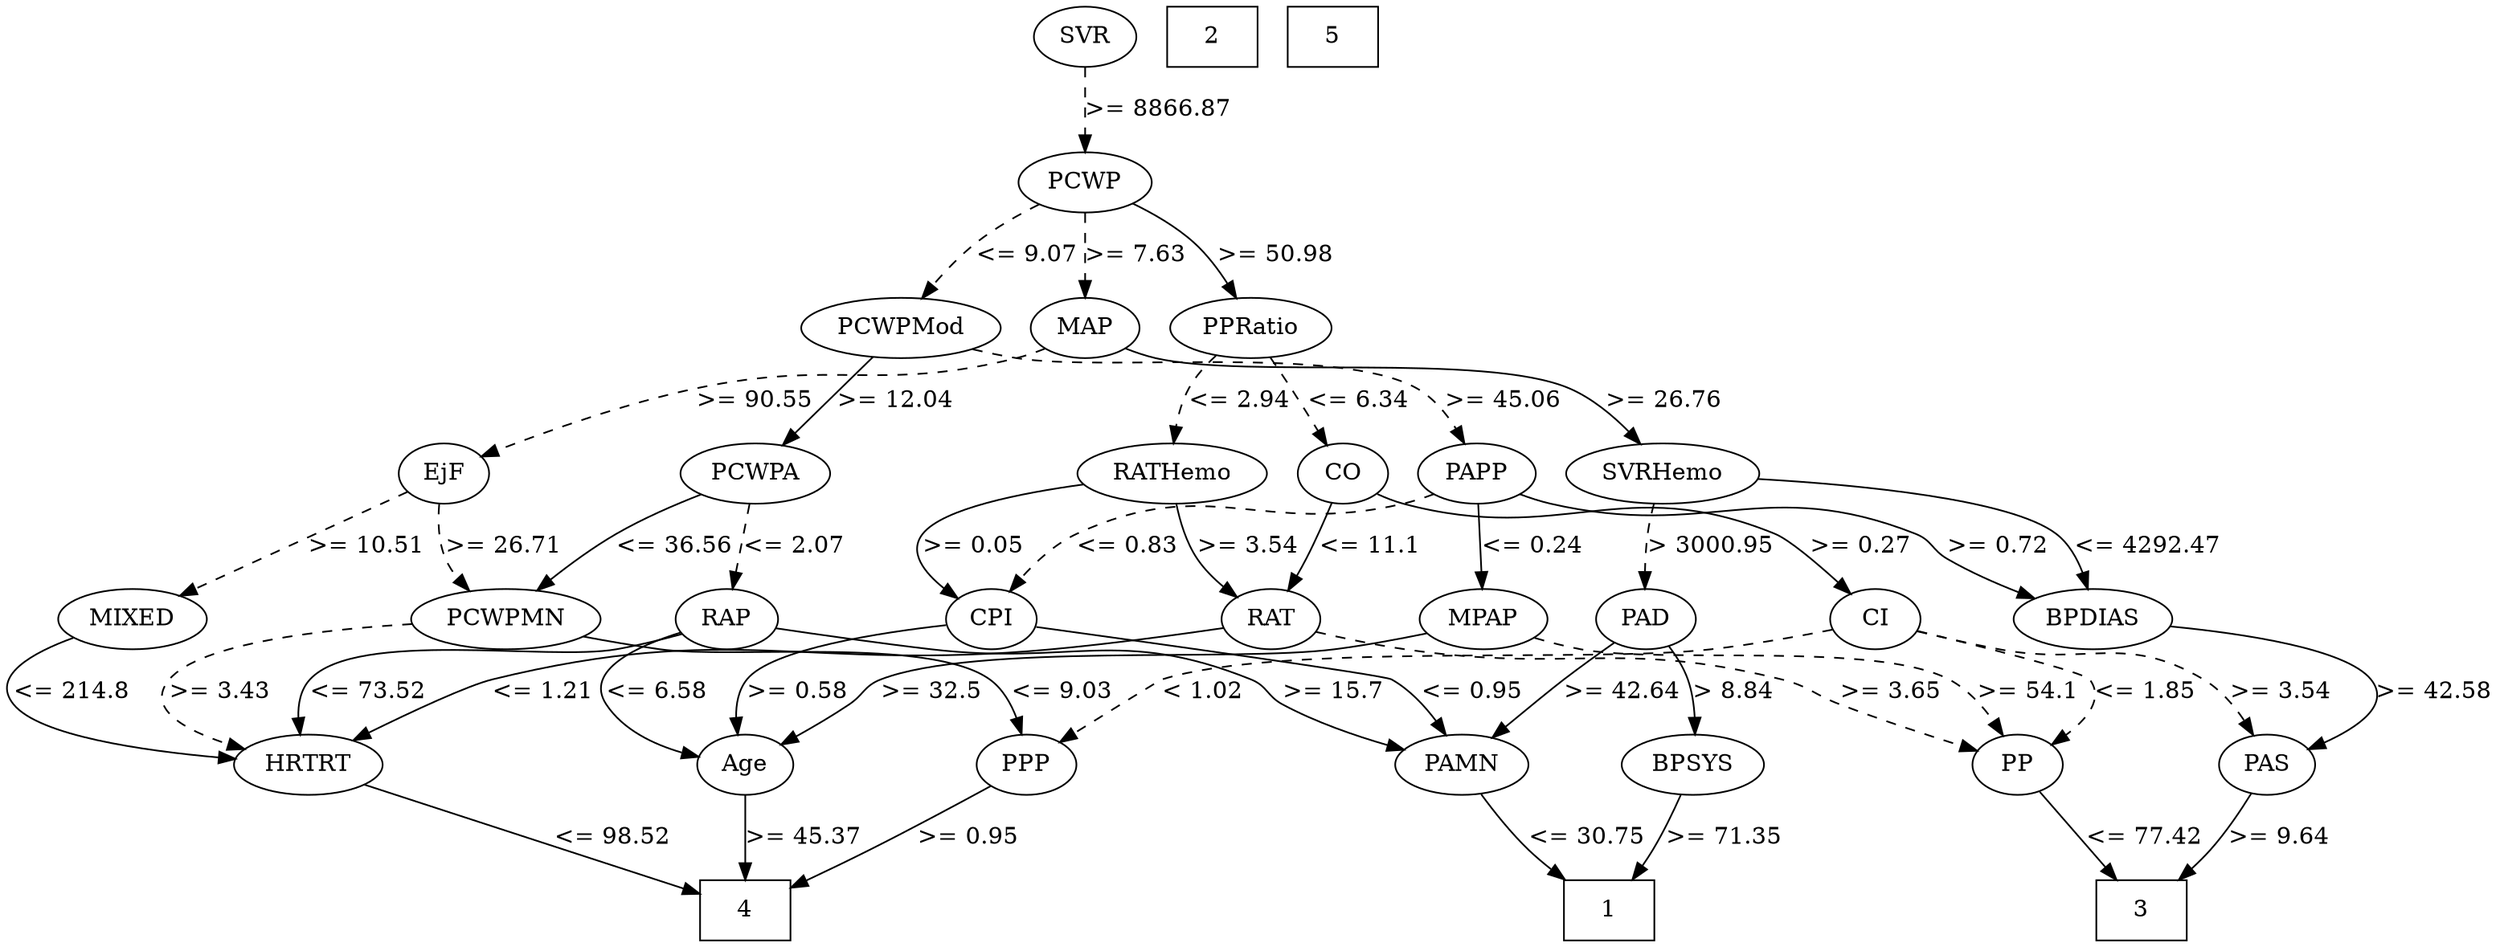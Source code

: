 strict digraph G {
	graph [bb="0,0,1207.5,558"];
	node [label="\N"];
	1	[height=0.5,
		pos="783.5,18",
		shape=box,
		width=0.75];
	2	[height=0.5,
		pos="552.5,540",
		shape=box,
		width=0.75];
	3	[height=0.5,
		pos="1031.5,18",
		shape=box,
		width=0.75];
	4	[height=0.5,
		pos="367.5,18",
		shape=box,
		width=0.75];
	5	[height=0.5,
		pos="624.5,540",
		shape=box,
		width=0.75];
	RAP	[height=0.5,
		pos="305.5,192",
		width=0.77778];
	PAMN	[height=0.5,
		pos="712.5,105",
		width=1.0139];
	RAP -> PAMN	[label=">= 15.7",
		lp="651,148.5",
		op=">=",
		param=15.7,
		pos="e,683.18,115.96 332.26,185.97 352.79,182.24 381.86,177.27 407.5,174 496.91,162.58 525.75,189.31 609.5,156 619.5,152.02 619.23,146.45 \
628.5,141 642.55,132.74 658.92,125.45 673.46,119.69",
		style=solid];
	HRTRT	[height=0.5,
		pos="156.5,105",
		width=1.1013];
	RAP -> HRTRT	[label="<= 73.52",
		lp="183.5,148.5",
		op="<=",
		param=73.52,
		pos="e,151.87,123.17 280.95,183.12 270.94,180.06 259.23,176.65 248.5,174 208.48,164.1 183.99,187.59 157.5,156 152.24,149.73 150.72,141.3 \
150.9,133.16",
		style=solid];
	Age	[height=0.5,
		pos="367.5,105",
		width=0.75];
	RAP -> Age	[label="<= 6.58",
		lp="323,148.5",
		op="<=",
		param=6.58,
		pos="e,342.56,112.02 298.92,174.1 296.05,163.83 294.53,150.85 300.5,141 307.76,129.01 320.62,120.94 333.15,115.6",
		style=solid];
	PAMN -> 1	[label="<= 30.75",
		lp="773.5,61.5",
		op="<=",
		param=30.75,
		pos="e,764.51,36.169 722.8,87.669 729.41,77.612 738.44,64.651 747.5,54 750.5,50.469 753.82,46.895 757.17,43.447",
		style=solid];
	HRTRT -> 4	[label="<= 98.52",
		lp="301.5,61.5",
		op="<=",
		param=98.52,
		pos="e,340.29,29.962 185.4,92.359 223.22,77.122 289.55,50.401 330.86,33.759",
		style=solid];
	Age -> 4	[label=">= 45.37",
		lp="393.5,61.5",
		op=">=",
		param=45.37,
		pos="e,367.5,36.175 367.5,86.799 367.5,75.163 367.5,59.548 367.5,46.237",
		style=solid];
	PAS	[height=0.5,
		pos="1106.5,105",
		width=0.75];
	PAS -> 3	[label=">= 9.64",
		lp="1095,61.5",
		op=">=",
		param=9.64,
		pos="e,1046.7,36.271 1093.4,89.194 1082.5,76.753 1066.5,58.704 1053.6,44.024",
		style=solid];
	PAD	[height=0.5,
		pos="776.5,192",
		width=0.79437];
	PAD -> PAMN	[label=">= 42.64",
		lp="781.5,148.5",
		op=">=",
		param=42.64,
		pos="e,728.32,121.43 767.51,174.69 761.7,164.65 753.72,151.69 745.5,141 742.34,136.88 738.76,132.7 735.17,128.73",
		style=solid];
	BPSYS	[height=0.5,
		pos="829.5,105",
		width=1.0471];
	PAD -> BPSYS	[label="> 8.84",
		lp="844,148.5",
		op=">",
		param=8.84,
		pos="e,829.38,123.26 797.28,179.14 805.77,173.26 814.89,165.39 820.5,156 824.54,149.23 826.86,141.1 828.16,133.37",
		style=solid];
	BPSYS -> 1	[label=">= 71.35",
		lp="834.5,61.5",
		op=">=",
		param=71.35,
		pos="e,792.73,36.049 820.41,87.207 813.9,75.178 805.01,58.748 797.59,45.028",
		style=solid];
	PCWP	[height=0.5,
		pos="479.5,453",
		width=0.97491];
	PCWPMod	[height=0.5,
		pos="378.5,366",
		width=1.4444];
	PCWP -> PCWPMod	[label="<= 9.07",
		lp="453,409.5",
		op="<=",
		param=9.07,
		pos="e,394.33,383.39 458.98,438.34 450.01,432.11 439.51,424.48 430.5,417 420.66,408.83 410.4,399.23 401.62,390.63",
		style=dashed];
	MAP	[height=0.5,
		pos="479.5,366",
		width=0.84854];
	PCWP -> MAP	[label=">= 7.63",
		lp="502,409.5",
		op=">=",
		param=7.63,
		pos="e,479.5,384.18 479.5,434.8 479.5,423.16 479.5,407.55 479.5,394.24",
		style=dashed];
	PPRatio	[height=0.5,
		pos="567.5,366",
		width=1.1013];
	PCWP -> PPRatio	[label=">= 50.98",
		lp="567.5,409.5",
		op=">=",
		param=50.98,
		pos="e,556.3,383.75 501.03,438.6 509.98,432.54 520.2,424.96 528.5,417 536.37,409.46 543.98,400.27 550.36,391.84",
		style=solid];
	PCWPA	[height=0.5,
		pos="329.5,279",
		width=1.1555];
	PCWPMod -> PCWPA	[label=">= 12.04",
		lp="382.5,322.5",
		op=">=",
		param=12.04,
		pos="e,339.16,296.76 368.82,348.21 361.84,336.1 352.29,319.53 344.35,305.76",
		style=solid];
	PAPP	[height=0.5,
		pos="685.5,279",
		width=0.88889];
	PCWPMod -> PAPP	[label=">= 45.06",
		lp="683.5,322.5",
		op=">=",
		param=45.06,
		pos="e,674.89,296.51 416,353.4 423.71,351.34 431.82,349.41 439.5,348 483.18,340.01 598.58,349.44 638.5,330 650.26,324.27 660.58,314.25 \
668.53,304.68",
		style=dashed];
	SVRHemo	[height=0.5,
		pos="785.5,279",
		width=1.3902];
	MAP -> SVRHemo	[label=">= 26.76",
		lp="781.5,322.5",
		op=">=",
		param=26.76,
		pos="e,773.99,296.55 502.16,353.64 507.41,351.43 513.06,349.37 518.5,348 612.34,324.35 647.7,370.7 735.5,330 747.86,324.27 758.89,314.12 \
767.43,304.45",
		style=solid];
	EjF	[height=0.5,
		pos="179.5,279",
		width=0.75];
	MAP -> EjF	[label=">= 90.55",
		lp="320.5,322.5",
		op=">=",
		param=90.55,
		pos="e,200.04,291.08 456.62,353.99 451.12,351.7 445.18,349.53 439.5,348 376.79,331.14 357.14,347.12 294.5,330 264.36,321.76 231.88,307.05 \
209.15,295.71",
		style=dashed];
	CO	[height=0.5,
		pos="608.5,279",
		width=0.75];
	PPRatio -> CO	[label="<= 6.34",
		lp="612,322.5",
		op="<=",
		param=6.34,
		pos="e,600.56,296.47 575.6,348.21 581.48,336.02 589.54,319.32 596.2,305.49",
		style=dashed];
	RATHemo	[height=0.5,
		pos="513.5,279",
		width=1.375];
	PPRatio -> RATHemo	[label="<= 2.94",
		lp="559,322.5",
		op="<=",
		param=2.94,
		pos="e,519.99,297.32 551.94,349.42 546.64,343.63 540.93,336.8 536.5,330 531.8,322.8 527.56,314.48 524.04,306.72",
		style=dashed];
	PCWPA -> RAP	[label="<= 2.07",
		lp="342,235.5",
		op="<=",
		param=2.07,
		pos="e,310.27,209.89 324.64,260.8 321.3,248.97 316.8,233.03 313,219.58",
		style=dashed];
	PCWPMN	[height=0.5,
		pos="189.5,192",
		width=1.3902];
	PCWPA -> PCWPMN	[label="<= 36.56",
		lp="286.5,235.5",
		op="<=",
		param=36.56,
		pos="e,209.79,208.47 302.14,265.25 289.27,258.97 273.85,251.03 260.5,243 246.12,234.35 230.82,223.77 218.12,214.57",
		style=solid];
	BPDIAS	[height=0.5,
		pos="992.5,192",
		width=1.1735];
	PAPP -> BPDIAS	[label=">= 0.72",
		lp="944,235.5",
		op=">=",
		param=0.72,
		pos="e,963.77,205.48 709.38,266.73 714.9,264.52 720.82,262.43 726.5,261 802.73,241.74 829.63,272.54 902.5,243 912.47,238.96 912.4,233.74 \
921.5,228 931.84,221.47 943.56,215.26 954.46,209.92",
		style=solid];
	CPI	[height=0.5,
		pos="443.5,192",
		width=0.75];
	PAPP -> CPI	[label="<= 0.83",
		lp="506,235.5",
		op="<=",
		param=0.83,
		pos="e,452.01,209.38 661.61,266.77 656.09,264.55 650.17,262.46 644.5,261 574.78,243.03 546.56,277.75 483.5,243 472.92,237.17 464.11,227.27 \
457.47,217.81",
		style=dashed];
	MPAP	[height=0.5,
		pos="685.5,192",
		width=0.97491];
	PAPP -> MPAP	[label="<= 0.24",
		lp="708,235.5",
		op="<=",
		param=0.24,
		pos="e,685.5,210.18 685.5,260.8 685.5,249.16 685.5,233.55 685.5,220.24",
		style=solid];
	PCWPMN -> HRTRT	[label=">= 3.43",
		lp="112,148.5",
		op=">=",
		param=3.43,
		pos="e,124.15,115.83 142.01,186.31 122.42,181.76 101.53,172.95 89.5,156 78.77,140.88 95.439,128.39 114.83,119.68",
		style=dashed];
	PPP	[height=0.5,
		pos="503.5,105",
		width=0.75];
	PCWPMN -> PPP	[label="<= 9.03",
		lp="516,148.5",
		op="<=",
		param=9.03,
		pos="e,500.57,123.23 229.91,181.27 242.24,178.58 255.87,175.88 268.5,174 315.48,166.99 442.85,183.61 481.5,156 489.24,150.47 494.29,141.61 \
497.57,132.86",
		style=solid];
	PPP -> 4	[label=">= 0.95",
		lp="466,61.5",
		op=">=",
		param=0.95,
		pos="e,394.57,35.92 484.3,92.002 463.34,78.902 429.31,57.632 403.37,41.421",
		style=solid];
	CI	[height=0.5,
		pos="881.5,192",
		width=0.75];
	CO -> CI	[label=">= 0.27",
		lp="876,235.5",
		op=">=",
		param=0.27,
		pos="e,871.23,209 628.97,266.84 633.93,264.56 639.3,262.43 644.5,261 726.3,238.55 758.32,280.31 834.5,243 846.54,237.11 857.07,226.74 \
865.1,216.96",
		style=solid];
	RAT	[height=0.5,
		pos="574.5,192",
		width=0.76389];
	CO -> RAT	[label="<= 11.1",
		lp="619,235.5",
		op="<=",
		param=11.1,
		pos="e,582.88,209.19 603.35,261.14 600.21,251.35 595.96,238.85 591.5,228 590.22,224.88 588.79,221.64 587.31,218.45",
		style=solid];
	CI -> PAS	[label=">= 3.54",
		lp="1107,148.5",
		op=">=",
		param=3.54,
		pos="e,1098.5,122.25 905.55,183.38 916.44,180.14 929.53,176.53 941.5,174 997.27,162.2 1019.3,184.86 1068.5,156 1078.6,150.06 1086.9,140.28 \
1093.2,130.94",
		style=dashed];
	CI -> PPP	[label="< 1.02",
		lp="591,148.5",
		op="<",
		param=1.02,
		pos="e,517.95,120.23 857.21,183.75 844.58,180.26 828.83,176.33 814.5,174 708.05,156.67 673.79,193.05 572.5,156 555.18,149.66 538.36,137.64 \
525.67,126.97",
		style=dashed];
	PP	[height=0.5,
		pos="978.5,105",
		width=0.75];
	CI -> PP	[label="<= 1.85",
		lp="1042,148.5",
		op="<=",
		param=1.85,
		pos="e,997.58,117.81 905.67,183.91 916.59,180.77 929.66,177.1 941.5,174 974.66,165.33 995.28,182.92 1016.5,156 1024.7,145.6 1016.6,133.8 \
1005.7,124.29",
		style=dashed];
	RAT -> HRTRT	[label="<= 1.21",
		lp="270,148.5",
		op="<=",
		param=1.21,
		pos="e,177.06,120.64 548.4,185.61 529.37,181.85 502.93,177 479.5,174 376.92,160.87 346.6,185.57 247.5,156 225.44,149.42 202.73,136.96 \
185.52,126.12",
		style=solid];
	RAT -> PP	[label=">= 3.65",
		lp="922,148.5",
		op=">=",
		param=3.65,
		pos="e,956.34,115.75 599.11,183.7 611.68,180.24 627.29,176.35 641.5,174 740.47,157.61 769.38,181.13 866.5,156 882.1,151.96 884.8,147.6 \
899.5,141 915.07,134.01 932.4,126.33 946.85,119.94",
		style=dashed];
	PP -> 3	[label="<= 77.42",
		lp="1028.5,61.5",
		op="<=",
		param=77.42,
		pos="e,1015.9,36.162 985.31,87.246 989.66,77.269 995.75,64.54 1002.5,54 1004.6,50.657 1007.1,47.276 1009.6,44.001",
		style=solid];
	SVRHemo -> PAD	[label="> 3000.95",
		lp="806,235.5",
		op=">",
		param=3000.95,
		pos="e,775.98,210.19 780.89,261.03 779.54,255.35 778.23,248.94 777.5,243 776.6,235.7 776.19,227.77 776.04,220.41",
		style=dashed];
	SVRHemo -> BPDIAS	[label="<= 4292.47",
		lp="1014,235.5",
		op="<=",
		param=4292.47,
		pos="e,989.19,210.37 833.63,273.97 881.2,269.12 949.77,259.48 970.5,243 977.76,237.23 982.68,228.58 985.99,220.08",
		style=solid];
	BPDIAS -> PAS	[label=">= 42.58",
		lp="1181.5,148.5",
		op=">=",
		param=42.58,
		pos="e,1127.7,116.56 1033.6,187.76 1076,183.48 1137.8,174.22 1152.5,156 1162,144.21 1150.4,131.67 1136.5,122.1",
		style=solid];
	MIXED	[height=0.5,
		pos="40.5,192",
		width=1.125];
	MIXED -> HRTRT	[label="<= 214.8",
		lp="56.5,148.5",
		op="<=",
		param=214.8,
		pos="e,119.07,111.34 30.961,174.19 26.398,163.7 23.322,150.44 30.5,141 40.2,128.24 77.54,118.91 109.07,113.1",
		style=solid];
	RATHemo -> RAT	[label=">= 3.54",
		lp="565,235.5",
		op=">=",
		param=3.54,
		pos="e,560.06,207.38 522.05,261.23 527.42,251.25 534.78,238.52 542.5,228 545.71,223.63 549.38,219.2 553.07,215.02",
		style=solid];
	RATHemo -> CPI	[label=">= 0.05",
		lp="433,235.5",
		op=">=",
		param=0.05,
		pos="e,425.56,205.92 465.96,273.97 445.41,269.59 423.2,260.73 410.5,243 403.52,233.26 409.51,222.16 418.2,212.9",
		style=solid];
	CPI -> PAMN	[label="<= 0.95",
		lp="715,148.5",
		op="<=",
		param=0.95,
		pos="e,705.27,122.76 469.25,186.05 488.33,182.46 514.99,177.62 538.5,174 600.07,164.51 624.21,188.26 677.5,156 687.02,150.24 694.62,140.79 \
700.27,131.65",
		style=solid];
	CPI -> Age	[label=">= 0.58",
		lp="391,148.5",
		op=">=",
		param=0.58,
		pos="e,363.58,123.07 417.65,186.24 400.57,181.62 379.4,172.74 368.5,156 364.15,149.32 362.79,141.01 362.84,133.08",
		style=solid];
	EjF -> PCWPMN	[label=">= 26.71",
		lp="206.5,235.5",
		op=">=",
		param=26.71,
		pos="e,184.3,209.93 178.87,260.8 178.75,251.12 179.02,238.84 180.5,228 180.87,225.3 181.37,222.5 181.96,219.72",
		style=dashed];
	EjF -> MIXED	[label=">= 10.51",
		lp="144.5,235.5",
		op=">=",
		param=10.51,
		pos="e,63.356,206.98 160.17,266.18 137.39,252.25 99.191,228.89 72.085,212.31",
		style=dashed];
	MPAP -> Age	[label=">= 32.5",
		lp="455,148.5",
		op=">=",
		param=32.5,
		pos="e,385.03,119.22 654.71,183.02 641.48,179.82 625.81,176.35 611.5,174 532.6,161.02 506.63,185.97 432.5,156 422.53,151.97 422,147.59 \
413.5,141 406.92,135.9 399.77,130.43 393.12,125.36",
		style=solid];
	MPAP -> PP	[label=">= 54.1",
		lp="985,148.5",
		op=">=",
		param=54.1,
		pos="e,973.01,122.87 713.25,180.81 721.29,178.2 730.16,175.67 738.5,174 784.42,164.79 908.77,180.8 948.5,156 957.42,150.43 964.05,141.15 \
968.76,132.08",
		style=dashed];
	SVR	[height=0.5,
		pos="479.5,540",
		width=0.77778];
	SVR -> PCWP	[label=">= 8866.87",
		lp="512,496.5",
		op=">=",
		param=8866.87,
		pos="e,479.5,471.18 479.5,521.8 479.5,510.16 479.5,494.55 479.5,481.24",
		style=dashed];
}
